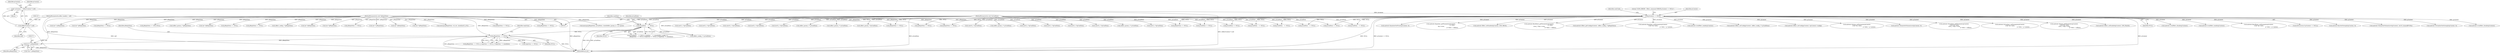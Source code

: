 digraph "0_Android_9e29523b9537983b4c4b205ff868d0b3bca0383b@pointer" {
"1000271" [label="(Call,(int *) pReplyData)"];
"1000251" [label="(Call,pReplyData  == NULL)"];
"1000113" [label="(MethodParameterIn,void *pReplyData)"];
"1000242" [label="(Call,pCmdData    == NULL)"];
"1000111" [label="(MethodParameterIn,void *pCmdData)"];
"1000151" [label="(Call,pContext == NULL)"];
"1000116" [label="(Call,* pContext = (EffectContext *) self)"];
"1000118" [label="(Call,(EffectContext *) self)"];
"1000108" [label="(MethodParameterIn,effect_handle_t  self)"];
"1000561" [label="(Call,pReplyData == NULL)"];
"1000960" [label="(Call,(int32_t *)pCmdData)"];
"1000108" [label="(MethodParameterIn,effect_handle_t  self)"];
"1000189" [label="(Call,(int *) pReplyData)"];
"1001079" [label="(Call,android::LvmEffect_enable(pContext))"];
"1000274" [label="(Call,android::Effect_setConfig(pContext, (effect_config_t *) pCmdData))"];
"1000117" [label="(Identifier,pContext)"];
"1000308" [label="(Call,android::Effect_setConfig(pContext, &pContext->config))"];
"1000822" [label="(Call,android::Volume_setParameter(pContext,\n (void *)p->data,\n                                                                 p->data + p->psize))"];
"1000243" [label="(Identifier,pCmdData)"];
"1000235" [label="(Call,android::VolumeSetVolumeLevel(pContext, 0))"];
"1000114" [label="(Block,)"];
"1000120" [label="(Identifier,self)"];
"1000917" [label="(Call,(uint32_t *)pCmdData)"];
"1000451" [label="(Call,android::Virtualizer_getParameter(pContext,\n (void *)p->data,\n (size_t *)&p->vsize,\n                                                              p->data + voffset))"];
"1000582" [label="(Call,(effect_param_t *) pCmdData)"];
"1000694" [label="(Call,android::Virtualizer_setParameter(pContext,\n (void *)p->data,\n                                                                       p->data + p->psize))"];
"1000943" [label="(Call,(int32_t *)pCmdData)"];
"1000977" [label="(Call,(int32_t *)pCmdData)"];
"1000819" [label="(Call,(int *)pReplyData)"];
"1000691" [label="(Call,(int *)pReplyData)"];
"1000383" [label="(Call,memcpy(pReplyData, pCmdData, sizeof(effect_param_t) + p->psize))"];
"1000505" [label="(Call,android::Volume_getParameter(pContext,\n (void *)p->data,\n (size_t *)&p->vsize,\n                                                         p->data + voffset))"];
"1000895" [label="(Call,android::Effect_setEnabled(pContext, LVM_FALSE))"];
"1000161" [label="(Identifier,cmdCode)"];
"1001027" [label="(Call,(int32_t *)pCmdData)"];
"1001204" [label="(Call,memcpy(pReplyData, vol_ret, sizeof(int32_t)*2))"];
"1000271" [label="(Call,(int *) pReplyData)"];
"1000793" [label="(Call,pReplyData == NULL)"];
"1000153" [label="(Identifier,NULL)"];
"1001047" [label="(Call,android::LvmEffect_disable(pContext))"];
"1000361" [label="(Call,pReplyData == NULL)"];
"1000116" [label="(Call,* pContext = (EffectContext *) self)"];
"1001130" [label="(Call,pReplyData == NULL)"];
"1000125" [label="(Identifier,pContext)"];
"1000232" [label="(Call,(int *) pReplyData)"];
"1000995" [label="(Call,android::LvmEffect_enable(pContext))"];
"1000253" [label="(Identifier,NULL)"];
"1000256" [label="(Identifier,replySize)"];
"1000603" [label="(Call,android::BassBoost_setParameter(pContext,\n (void *)p->data,\n                                                                    p->data + p->psize))"];
"1000118" [label="(Call,(EffectContext *) self)"];
"1001271" [label="(MethodReturn,int)"];
"1000255" [label="(Call,replySize == NULL)"];
"1000150" [label="(ControlStructure,if (pContext == NULL))"];
"1000200" [label="(Call,android::BassSetStrength(pContext, 0))"];
"1000904" [label="(Call,pCmdData   == NULL)"];
"1000546" [label="(Call,pCmdData   == NULL)"];
"1001119" [label="(Call,pCmdData == NULL)"];
"1001153" [label="(Call,(uint32_t *)pCmdData)"];
"1001044" [label="(Call,(int32_t *)pCmdData)"];
"1000992" [label="(Call,(int32_t *)pCmdData)"];
"1000750" [label="(Call,(effect_param_t *) pCmdData)"];
"1000244" [label="(Identifier,NULL)"];
"1000151" [label="(Call,pContext == NULL)"];
"1001211" [label="(Call,android::VolumeSetVolumeLevel(pContext, (int16_t)(maxdB*100)))"];
"1000814" [label="(Call,(effect_param_t *) pCmdData)"];
"1000166" [label="(Call,pReplyData == NULL)"];
"1000270" [label="(Call,*(int *) pReplyData)"];
"1000113" [label="(MethodParameterIn,void *pReplyData)"];
"1000842" [label="(Call,pReplyData == NULL)"];
"1000276" [label="(Call,(effect_config_t *) pCmdData)"];
"1000320" [label="(Call,(effect_param_t *)pCmdData)"];
"1000156" [label="(Literal,\"\tLVM_ERROR : Effect_command ERROR pContext == NULL\")"];
"1000241" [label="(Call,pCmdData    == NULL || cmdSize     != sizeof(effect_config_t) ||\n                    pReplyData  == NULL || replySize == NULL || *replySize  != sizeof(int))"];
"1000626" [label="(Call,pCmdData   == NULL)"];
"1000872" [label="(Call,pReplyData == NULL)"];
"1000210" [label="(Call,android::VirtualizerSetStrength(pContext, 0))"];
"1001160" [label="(Call,(uint32_t *)pCmdData)"];
"1000673" [label="(Call,(effect_param_t *) pCmdData)"];
"1001061" [label="(Call,(int32_t *)pCmdData)"];
"1000862" [label="(Call,(int *)pReplyData)"];
"1000252" [label="(Identifier,pReplyData)"];
"1000717" [label="(Call,pCmdData == NULL)"];
"1001076" [label="(Call,(int32_t *)pCmdData)"];
"1000963" [label="(Call,android::LvmEffect_disable(pContext))"];
"1000729" [label="(Call,pReplyData == NULL)"];
"1000343" [label="(Call,pCmdData == NULL)"];
"1000781" [label="(Call,pCmdData   == NULL)"];
"1000111" [label="(MethodParameterIn,void *pCmdData)"];
"1000283" [label="(Call,pReplyData == NULL)"];
"1000247" [label="(Identifier,cmdSize)"];
"1001112" [label="(Call,pReplyData == LVM_NULL)"];
"1000394" [label="(Call,(effect_param_t *)pReplyData)"];
"1000220" [label="(Call,android::EqualizerSetPreset(pContext, 0))"];
"1000600" [label="(Call,(int *)pReplyData)"];
"1000652" [label="(Call,pReplyData == NULL)"];
"1000303" [label="(Call,(effect_config_t *)pReplyData)"];
"1000242" [label="(Call,pCmdData    == NULL)"];
"1000251" [label="(Call,pReplyData  == NULL)"];
"1000480" [label="(Call,android::Equalizer_getParameter(pContext,\n                                                            p->data,\n &p->vsize,\n                                                            p->data + voffset))"];
"1000865" [label="(Call,android::Effect_setEnabled(pContext, LVM_TRUE))"];
"1000424" [label="(Call,android::BassBoost_getParameter(pContext,\n                                                            p->data,\n (size_t *)&p->vsize,\n                                                            p->data + voffset))"];
"1000152" [label="(Identifier,pContext)"];
"1000301" [label="(Call,android::Effect_getConfig(pContext, (effect_config_t *)pReplyData))"];
"1000273" [label="(Identifier,pReplyData)"];
"1000250" [label="(Call,pReplyData  == NULL || replySize == NULL || *replySize  != sizeof(int))"];
"1000758" [label="(Call,android::Equalizer_setParameter(pContext,\n (void *)p->data,\n                                                                     p->data + p->psize))"];
"1000755" [label="(Call,(int *)pReplyData)"];
"1000892" [label="(Call,(int *)pReplyData)"];
"1000271" -> "1000270"  [label="AST: "];
"1000271" -> "1000273"  [label="CFG: "];
"1000272" -> "1000271"  [label="AST: "];
"1000273" -> "1000271"  [label="AST: "];
"1000270" -> "1000271"  [label="CFG: "];
"1000271" -> "1001271"  [label="DDG: pReplyData"];
"1000251" -> "1000271"  [label="DDG: pReplyData"];
"1000113" -> "1000271"  [label="DDG: pReplyData"];
"1000251" -> "1000250"  [label="AST: "];
"1000251" -> "1000253"  [label="CFG: "];
"1000252" -> "1000251"  [label="AST: "];
"1000253" -> "1000251"  [label="AST: "];
"1000256" -> "1000251"  [label="CFG: "];
"1000250" -> "1000251"  [label="CFG: "];
"1000251" -> "1001271"  [label="DDG: NULL"];
"1000251" -> "1001271"  [label="DDG: pReplyData"];
"1000251" -> "1000250"  [label="DDG: pReplyData"];
"1000251" -> "1000250"  [label="DDG: NULL"];
"1000113" -> "1000251"  [label="DDG: pReplyData"];
"1000242" -> "1000251"  [label="DDG: NULL"];
"1000251" -> "1000255"  [label="DDG: NULL"];
"1000113" -> "1000107"  [label="AST: "];
"1000113" -> "1001271"  [label="DDG: pReplyData"];
"1000113" -> "1000166"  [label="DDG: pReplyData"];
"1000113" -> "1000189"  [label="DDG: pReplyData"];
"1000113" -> "1000232"  [label="DDG: pReplyData"];
"1000113" -> "1000283"  [label="DDG: pReplyData"];
"1000113" -> "1000303"  [label="DDG: pReplyData"];
"1000113" -> "1000361"  [label="DDG: pReplyData"];
"1000113" -> "1000383"  [label="DDG: pReplyData"];
"1000113" -> "1000394"  [label="DDG: pReplyData"];
"1000113" -> "1000561"  [label="DDG: pReplyData"];
"1000113" -> "1000600"  [label="DDG: pReplyData"];
"1000113" -> "1000652"  [label="DDG: pReplyData"];
"1000113" -> "1000691"  [label="DDG: pReplyData"];
"1000113" -> "1000729"  [label="DDG: pReplyData"];
"1000113" -> "1000755"  [label="DDG: pReplyData"];
"1000113" -> "1000793"  [label="DDG: pReplyData"];
"1000113" -> "1000819"  [label="DDG: pReplyData"];
"1000113" -> "1000842"  [label="DDG: pReplyData"];
"1000113" -> "1000862"  [label="DDG: pReplyData"];
"1000113" -> "1000872"  [label="DDG: pReplyData"];
"1000113" -> "1000892"  [label="DDG: pReplyData"];
"1000113" -> "1001112"  [label="DDG: pReplyData"];
"1000113" -> "1001130"  [label="DDG: pReplyData"];
"1000113" -> "1001204"  [label="DDG: pReplyData"];
"1000242" -> "1000241"  [label="AST: "];
"1000242" -> "1000244"  [label="CFG: "];
"1000243" -> "1000242"  [label="AST: "];
"1000244" -> "1000242"  [label="AST: "];
"1000247" -> "1000242"  [label="CFG: "];
"1000241" -> "1000242"  [label="CFG: "];
"1000242" -> "1001271"  [label="DDG: NULL"];
"1000242" -> "1001271"  [label="DDG: pCmdData"];
"1000242" -> "1000241"  [label="DDG: pCmdData"];
"1000242" -> "1000241"  [label="DDG: NULL"];
"1000111" -> "1000242"  [label="DDG: pCmdData"];
"1000151" -> "1000242"  [label="DDG: NULL"];
"1000242" -> "1000276"  [label="DDG: pCmdData"];
"1000111" -> "1000107"  [label="AST: "];
"1000111" -> "1001271"  [label="DDG: pCmdData"];
"1000111" -> "1000276"  [label="DDG: pCmdData"];
"1000111" -> "1000320"  [label="DDG: pCmdData"];
"1000111" -> "1000343"  [label="DDG: pCmdData"];
"1000111" -> "1000383"  [label="DDG: pCmdData"];
"1000111" -> "1000546"  [label="DDG: pCmdData"];
"1000111" -> "1000582"  [label="DDG: pCmdData"];
"1000111" -> "1000626"  [label="DDG: pCmdData"];
"1000111" -> "1000673"  [label="DDG: pCmdData"];
"1000111" -> "1000717"  [label="DDG: pCmdData"];
"1000111" -> "1000750"  [label="DDG: pCmdData"];
"1000111" -> "1000781"  [label="DDG: pCmdData"];
"1000111" -> "1000814"  [label="DDG: pCmdData"];
"1000111" -> "1000904"  [label="DDG: pCmdData"];
"1000111" -> "1000917"  [label="DDG: pCmdData"];
"1000111" -> "1000943"  [label="DDG: pCmdData"];
"1000111" -> "1000960"  [label="DDG: pCmdData"];
"1000111" -> "1000977"  [label="DDG: pCmdData"];
"1000111" -> "1000992"  [label="DDG: pCmdData"];
"1000111" -> "1001027"  [label="DDG: pCmdData"];
"1000111" -> "1001044"  [label="DDG: pCmdData"];
"1000111" -> "1001061"  [label="DDG: pCmdData"];
"1000111" -> "1001076"  [label="DDG: pCmdData"];
"1000111" -> "1001119"  [label="DDG: pCmdData"];
"1000111" -> "1001153"  [label="DDG: pCmdData"];
"1000111" -> "1001160"  [label="DDG: pCmdData"];
"1000151" -> "1000150"  [label="AST: "];
"1000151" -> "1000153"  [label="CFG: "];
"1000152" -> "1000151"  [label="AST: "];
"1000153" -> "1000151"  [label="AST: "];
"1000156" -> "1000151"  [label="CFG: "];
"1000161" -> "1000151"  [label="CFG: "];
"1000151" -> "1001271"  [label="DDG: pContext == NULL"];
"1000151" -> "1001271"  [label="DDG: pContext"];
"1000151" -> "1001271"  [label="DDG: NULL"];
"1000116" -> "1000151"  [label="DDG: pContext"];
"1000151" -> "1000166"  [label="DDG: NULL"];
"1000151" -> "1000200"  [label="DDG: pContext"];
"1000151" -> "1000210"  [label="DDG: pContext"];
"1000151" -> "1000220"  [label="DDG: pContext"];
"1000151" -> "1000235"  [label="DDG: pContext"];
"1000151" -> "1000274"  [label="DDG: pContext"];
"1000151" -> "1000283"  [label="DDG: NULL"];
"1000151" -> "1000301"  [label="DDG: pContext"];
"1000151" -> "1000308"  [label="DDG: pContext"];
"1000151" -> "1000343"  [label="DDG: NULL"];
"1000151" -> "1000424"  [label="DDG: pContext"];
"1000151" -> "1000451"  [label="DDG: pContext"];
"1000151" -> "1000480"  [label="DDG: pContext"];
"1000151" -> "1000505"  [label="DDG: pContext"];
"1000151" -> "1000546"  [label="DDG: NULL"];
"1000151" -> "1000603"  [label="DDG: pContext"];
"1000151" -> "1000626"  [label="DDG: NULL"];
"1000151" -> "1000694"  [label="DDG: pContext"];
"1000151" -> "1000717"  [label="DDG: NULL"];
"1000151" -> "1000758"  [label="DDG: pContext"];
"1000151" -> "1000781"  [label="DDG: NULL"];
"1000151" -> "1000822"  [label="DDG: pContext"];
"1000151" -> "1000842"  [label="DDG: NULL"];
"1000151" -> "1000865"  [label="DDG: pContext"];
"1000151" -> "1000872"  [label="DDG: NULL"];
"1000151" -> "1000895"  [label="DDG: pContext"];
"1000151" -> "1000904"  [label="DDG: NULL"];
"1000151" -> "1000963"  [label="DDG: pContext"];
"1000151" -> "1000995"  [label="DDG: pContext"];
"1000151" -> "1001047"  [label="DDG: pContext"];
"1000151" -> "1001079"  [label="DDG: pContext"];
"1000151" -> "1001119"  [label="DDG: NULL"];
"1000151" -> "1001211"  [label="DDG: pContext"];
"1000116" -> "1000114"  [label="AST: "];
"1000116" -> "1000118"  [label="CFG: "];
"1000117" -> "1000116"  [label="AST: "];
"1000118" -> "1000116"  [label="AST: "];
"1000125" -> "1000116"  [label="CFG: "];
"1000116" -> "1001271"  [label="DDG: (EffectContext *) self"];
"1000118" -> "1000116"  [label="DDG: self"];
"1000118" -> "1000120"  [label="CFG: "];
"1000119" -> "1000118"  [label="AST: "];
"1000120" -> "1000118"  [label="AST: "];
"1000118" -> "1001271"  [label="DDG: self"];
"1000108" -> "1000118"  [label="DDG: self"];
"1000108" -> "1000107"  [label="AST: "];
"1000108" -> "1001271"  [label="DDG: self"];
}
